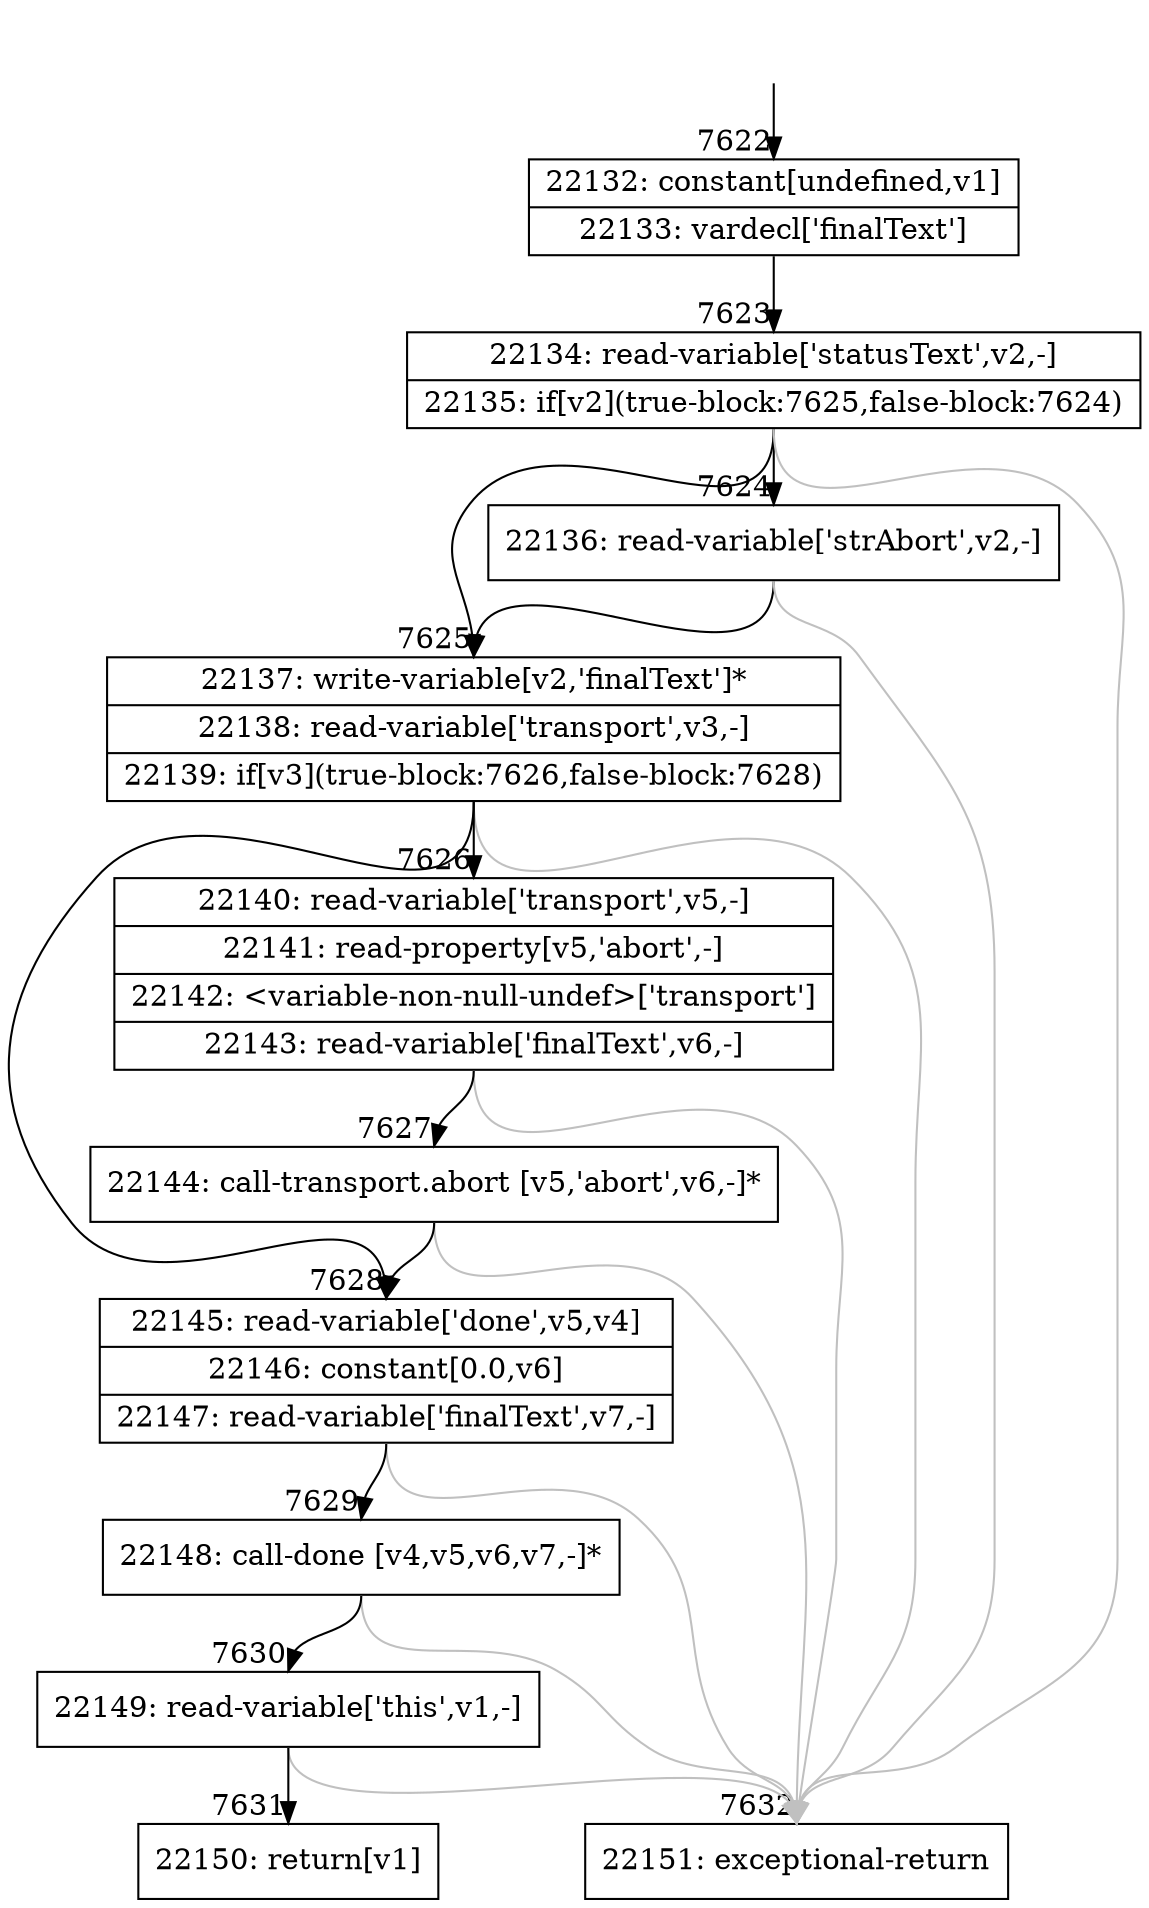 digraph {
rankdir="TD"
BB_entry487[shape=none,label=""];
BB_entry487 -> BB7622 [tailport=s, headport=n, headlabel="    7622"]
BB7622 [shape=record label="{22132: constant[undefined,v1]|22133: vardecl['finalText']}" ] 
BB7622 -> BB7623 [tailport=s, headport=n, headlabel="      7623"]
BB7623 [shape=record label="{22134: read-variable['statusText',v2,-]|22135: if[v2](true-block:7625,false-block:7624)}" ] 
BB7623 -> BB7625 [tailport=s, headport=n, headlabel="      7625"]
BB7623 -> BB7624 [tailport=s, headport=n, headlabel="      7624"]
BB7623 -> BB7632 [tailport=s, headport=n, color=gray, headlabel="      7632"]
BB7624 [shape=record label="{22136: read-variable['strAbort',v2,-]}" ] 
BB7624 -> BB7625 [tailport=s, headport=n]
BB7624 -> BB7632 [tailport=s, headport=n, color=gray]
BB7625 [shape=record label="{22137: write-variable[v2,'finalText']*|22138: read-variable['transport',v3,-]|22139: if[v3](true-block:7626,false-block:7628)}" ] 
BB7625 -> BB7626 [tailport=s, headport=n, headlabel="      7626"]
BB7625 -> BB7628 [tailport=s, headport=n, headlabel="      7628"]
BB7625 -> BB7632 [tailport=s, headport=n, color=gray]
BB7626 [shape=record label="{22140: read-variable['transport',v5,-]|22141: read-property[v5,'abort',-]|22142: \<variable-non-null-undef\>['transport']|22143: read-variable['finalText',v6,-]}" ] 
BB7626 -> BB7627 [tailport=s, headport=n, headlabel="      7627"]
BB7626 -> BB7632 [tailport=s, headport=n, color=gray]
BB7627 [shape=record label="{22144: call-transport.abort [v5,'abort',v6,-]*}" ] 
BB7627 -> BB7628 [tailport=s, headport=n]
BB7627 -> BB7632 [tailport=s, headport=n, color=gray]
BB7628 [shape=record label="{22145: read-variable['done',v5,v4]|22146: constant[0.0,v6]|22147: read-variable['finalText',v7,-]}" ] 
BB7628 -> BB7629 [tailport=s, headport=n, headlabel="      7629"]
BB7628 -> BB7632 [tailport=s, headport=n, color=gray]
BB7629 [shape=record label="{22148: call-done [v4,v5,v6,v7,-]*}" ] 
BB7629 -> BB7630 [tailport=s, headport=n, headlabel="      7630"]
BB7629 -> BB7632 [tailport=s, headport=n, color=gray]
BB7630 [shape=record label="{22149: read-variable['this',v1,-]}" ] 
BB7630 -> BB7631 [tailport=s, headport=n, headlabel="      7631"]
BB7630 -> BB7632 [tailport=s, headport=n, color=gray]
BB7631 [shape=record label="{22150: return[v1]}" ] 
BB7632 [shape=record label="{22151: exceptional-return}" ] 
//#$~ 7830
}
